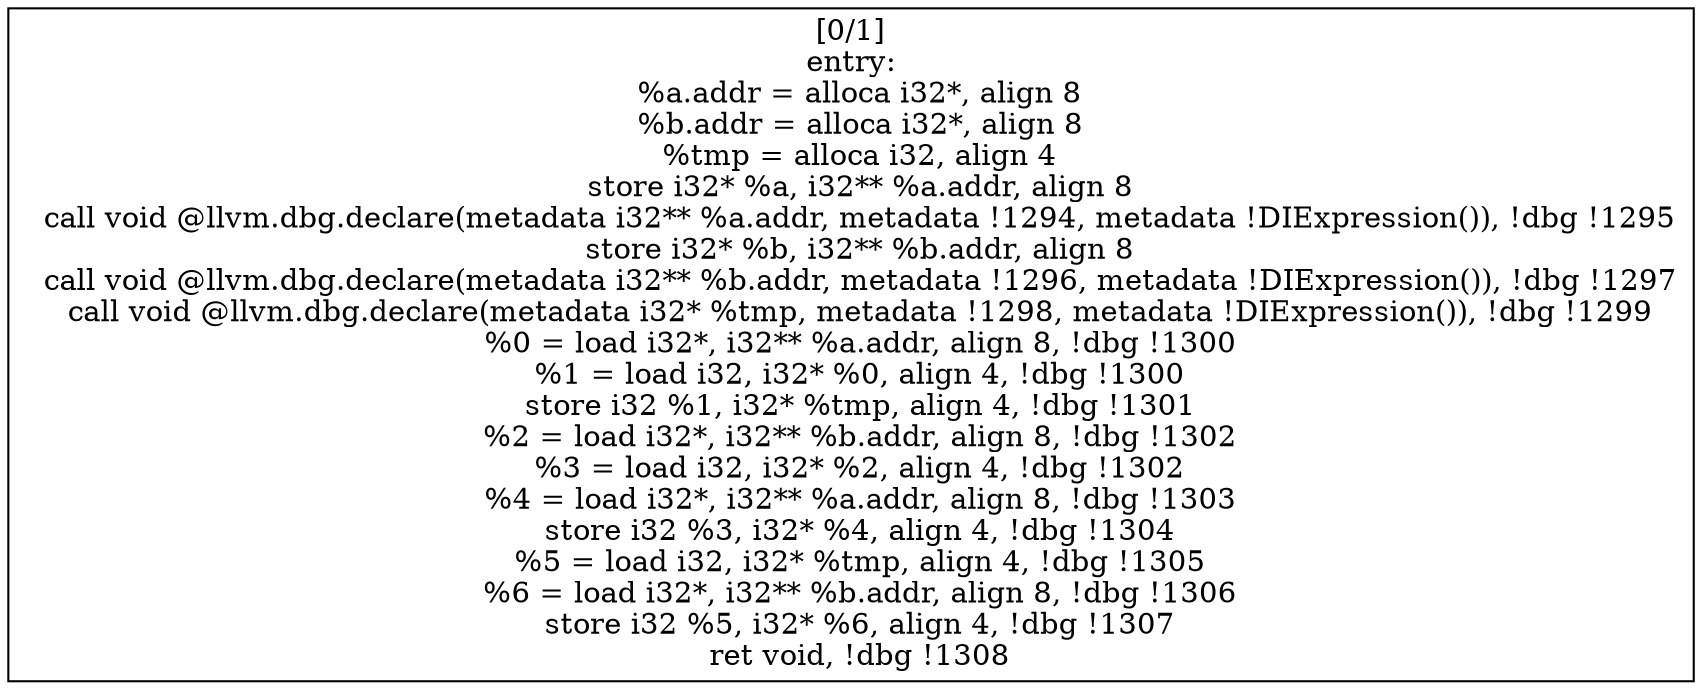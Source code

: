 
digraph G {


node7 [label="[0/1]
entry:
  %a.addr = alloca i32*, align 8
  %b.addr = alloca i32*, align 8
  %tmp = alloca i32, align 4
  store i32* %a, i32** %a.addr, align 8
  call void @llvm.dbg.declare(metadata i32** %a.addr, metadata !1294, metadata !DIExpression()), !dbg !1295
  store i32* %b, i32** %b.addr, align 8
  call void @llvm.dbg.declare(metadata i32** %b.addr, metadata !1296, metadata !DIExpression()), !dbg !1297
  call void @llvm.dbg.declare(metadata i32* %tmp, metadata !1298, metadata !DIExpression()), !dbg !1299
  %0 = load i32*, i32** %a.addr, align 8, !dbg !1300
  %1 = load i32, i32* %0, align 4, !dbg !1300
  store i32 %1, i32* %tmp, align 4, !dbg !1301
  %2 = load i32*, i32** %b.addr, align 8, !dbg !1302
  %3 = load i32, i32* %2, align 4, !dbg !1302
  %4 = load i32*, i32** %a.addr, align 8, !dbg !1303
  store i32 %3, i32* %4, align 4, !dbg !1304
  %5 = load i32, i32* %tmp, align 4, !dbg !1305
  %6 = load i32*, i32** %b.addr, align 8, !dbg !1306
  store i32 %5, i32* %6, align 4, !dbg !1307
  ret void, !dbg !1308
",shape=rectangle ]



}
